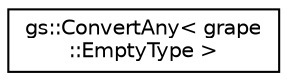 digraph "Graphical Class Hierarchy"
{
 // LATEX_PDF_SIZE
  edge [fontname="Helvetica",fontsize="10",labelfontname="Helvetica",labelfontsize="10"];
  node [fontname="Helvetica",fontsize="10",shape=record];
  rankdir="LR";
  Node0 [label="gs::ConvertAny\< grape\l::EmptyType \>",height=0.2,width=0.4,color="black", fillcolor="white", style="filled",URL="$structgs_1_1ConvertAny_3_01grape_1_1EmptyType_01_4.html",tooltip=" "];
}
